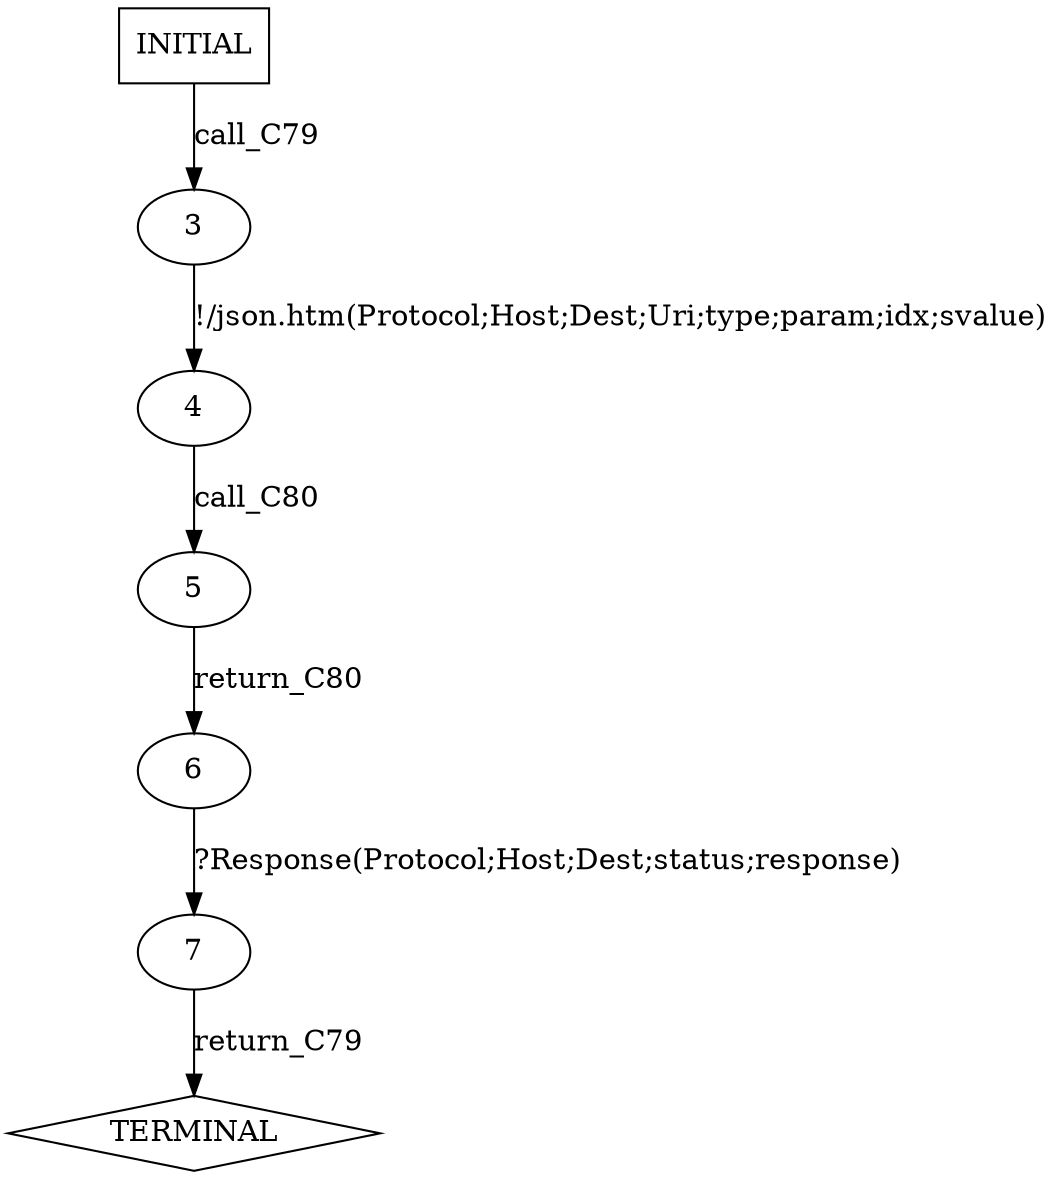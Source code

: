 digraph G {
  0 [label="INITIAL",shape=box];
  1 [label="TERMINAL",shape=diamond];
  3 [label="3"];
  4 [label="4"];
  5 [label="5"];
  6 [label="6"];
  7 [label="7"];
0->3  [label="call_C79"];
3->4 [label="!/json.htm(Protocol;Host;Dest;Uri;type;param;idx;svalue)"];
4->5  [label="call_C80"];
5->6  [label="return_C80"];
6->7 [label="?Response(Protocol;Host;Dest;status;response)"];
7->1  [label="return_C79"];
}
